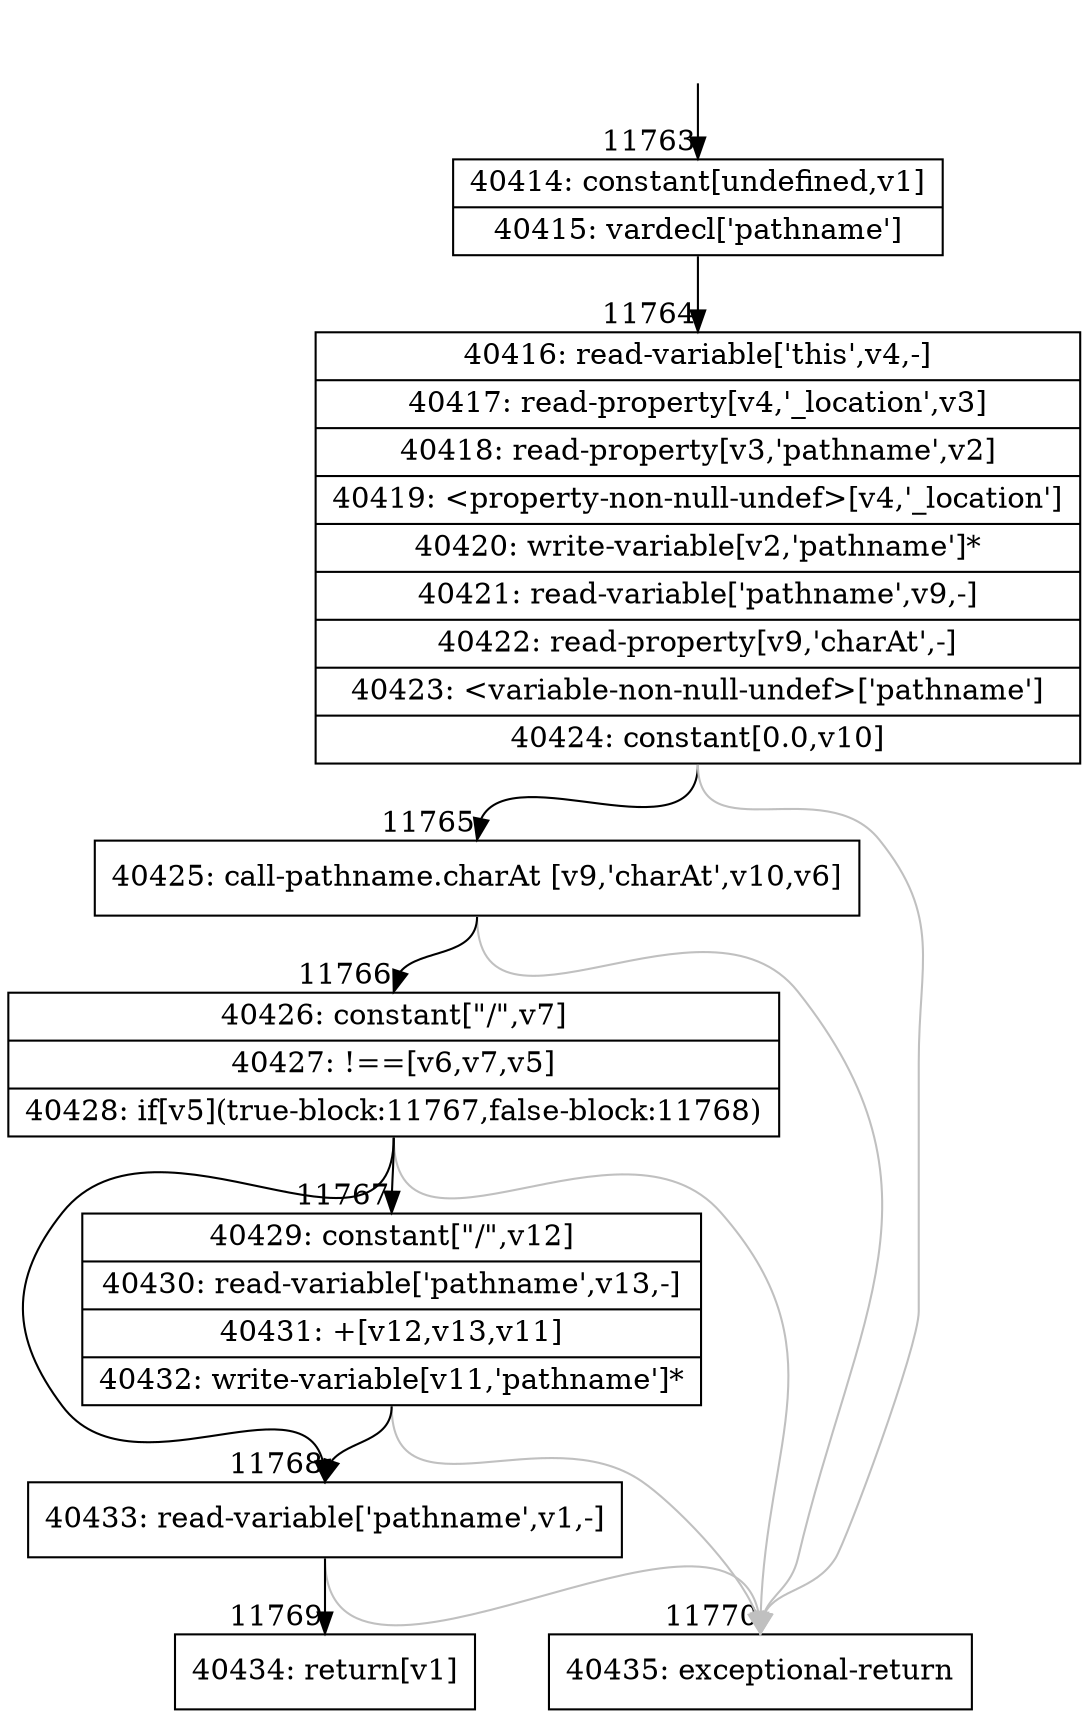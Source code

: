 digraph {
rankdir="TD"
BB_entry970[shape=none,label=""];
BB_entry970 -> BB11763 [tailport=s, headport=n, headlabel="    11763"]
BB11763 [shape=record label="{40414: constant[undefined,v1]|40415: vardecl['pathname']}" ] 
BB11763 -> BB11764 [tailport=s, headport=n, headlabel="      11764"]
BB11764 [shape=record label="{40416: read-variable['this',v4,-]|40417: read-property[v4,'_location',v3]|40418: read-property[v3,'pathname',v2]|40419: \<property-non-null-undef\>[v4,'_location']|40420: write-variable[v2,'pathname']*|40421: read-variable['pathname',v9,-]|40422: read-property[v9,'charAt',-]|40423: \<variable-non-null-undef\>['pathname']|40424: constant[0.0,v10]}" ] 
BB11764 -> BB11765 [tailport=s, headport=n, headlabel="      11765"]
BB11764 -> BB11770 [tailport=s, headport=n, color=gray, headlabel="      11770"]
BB11765 [shape=record label="{40425: call-pathname.charAt [v9,'charAt',v10,v6]}" ] 
BB11765 -> BB11766 [tailport=s, headport=n, headlabel="      11766"]
BB11765 -> BB11770 [tailport=s, headport=n, color=gray]
BB11766 [shape=record label="{40426: constant[\"/\",v7]|40427: !==[v6,v7,v5]|40428: if[v5](true-block:11767,false-block:11768)}" ] 
BB11766 -> BB11767 [tailport=s, headport=n, headlabel="      11767"]
BB11766 -> BB11768 [tailport=s, headport=n, headlabel="      11768"]
BB11766 -> BB11770 [tailport=s, headport=n, color=gray]
BB11767 [shape=record label="{40429: constant[\"/\",v12]|40430: read-variable['pathname',v13,-]|40431: +[v12,v13,v11]|40432: write-variable[v11,'pathname']*}" ] 
BB11767 -> BB11768 [tailport=s, headport=n]
BB11767 -> BB11770 [tailport=s, headport=n, color=gray]
BB11768 [shape=record label="{40433: read-variable['pathname',v1,-]}" ] 
BB11768 -> BB11769 [tailport=s, headport=n, headlabel="      11769"]
BB11768 -> BB11770 [tailport=s, headport=n, color=gray]
BB11769 [shape=record label="{40434: return[v1]}" ] 
BB11770 [shape=record label="{40435: exceptional-return}" ] 
//#$~ 21745
}
